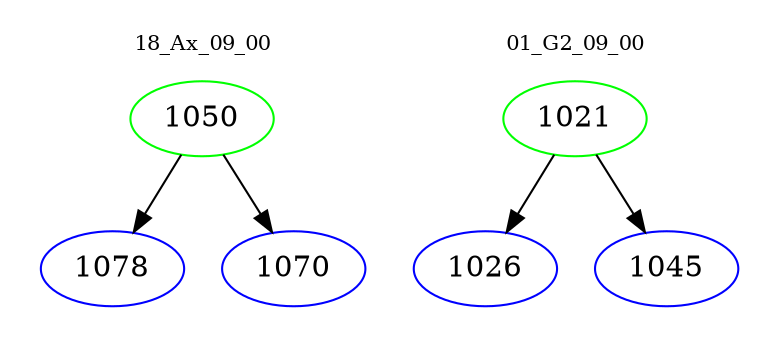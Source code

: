 digraph{
subgraph cluster_0 {
color = white
label = "18_Ax_09_00";
fontsize=10;
T0_1050 [label="1050", color="green"]
T0_1050 -> T0_1078 [color="black"]
T0_1078 [label="1078", color="blue"]
T0_1050 -> T0_1070 [color="black"]
T0_1070 [label="1070", color="blue"]
}
subgraph cluster_1 {
color = white
label = "01_G2_09_00";
fontsize=10;
T1_1021 [label="1021", color="green"]
T1_1021 -> T1_1026 [color="black"]
T1_1026 [label="1026", color="blue"]
T1_1021 -> T1_1045 [color="black"]
T1_1045 [label="1045", color="blue"]
}
}
